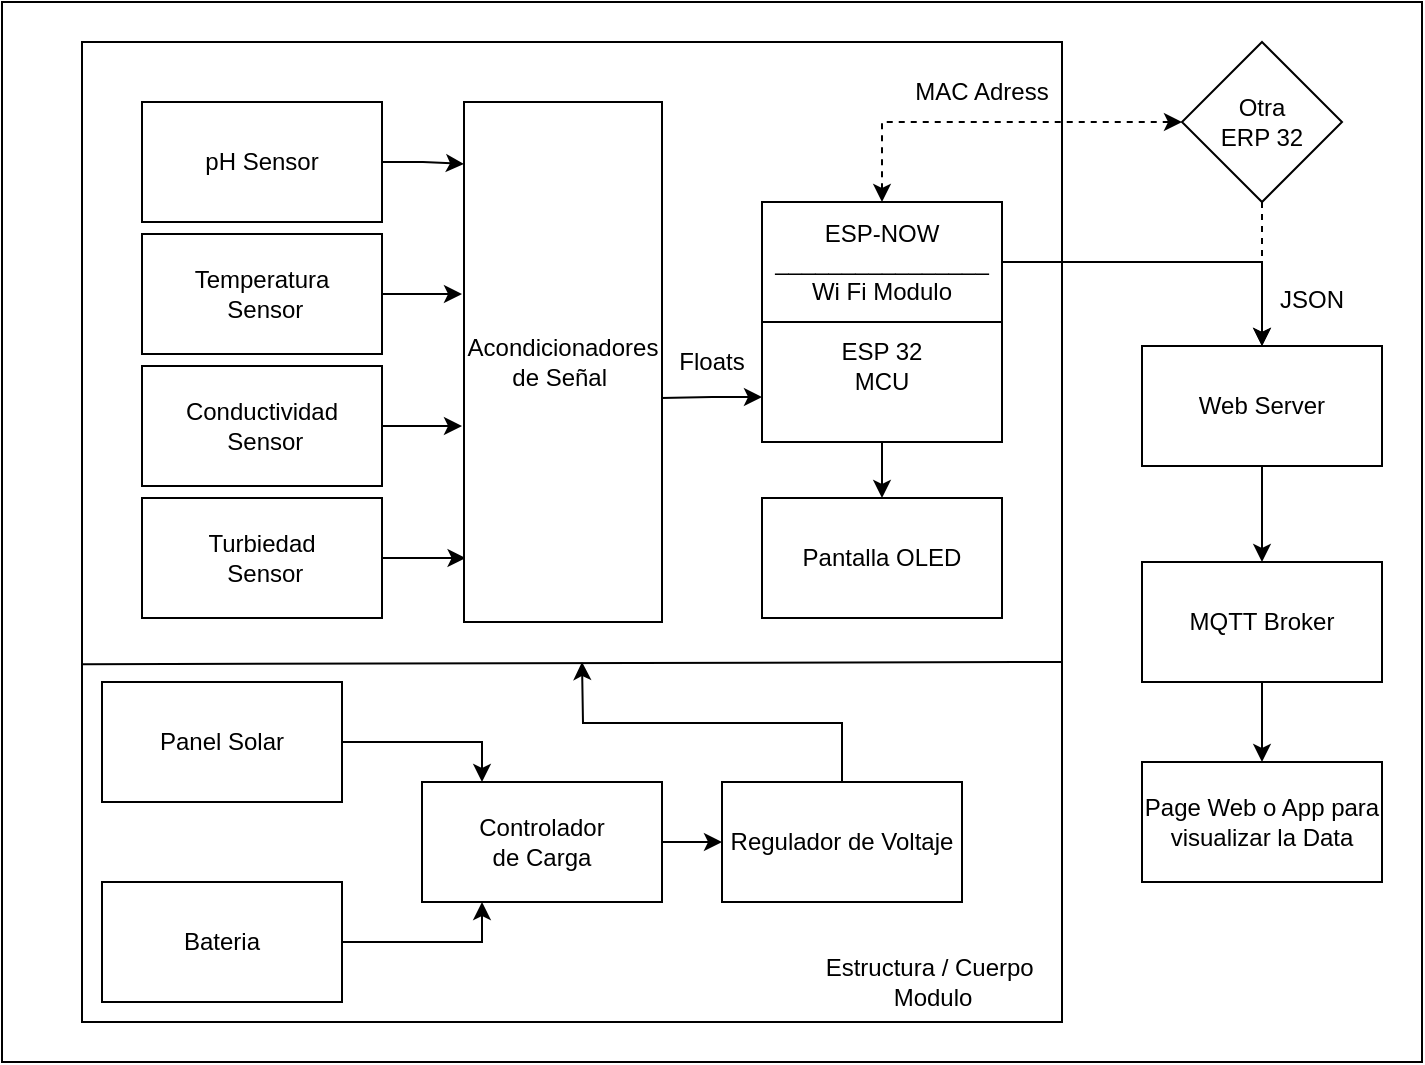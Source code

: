 <mxfile version="21.0.6" type="device"><diagram name="Page-1" id="muADwfQJ-KwBtfUGW1fQ"><mxGraphModel dx="838" dy="474" grid="1" gridSize="10" guides="1" tooltips="1" connect="1" arrows="1" fold="1" page="1" pageScale="1" pageWidth="850" pageHeight="1100" math="0" shadow="0"><root><mxCell id="0"/><mxCell id="1" parent="0"/><mxCell id="wvvUJIljeZmTrqNznHM2-52" value="" style="rounded=0;whiteSpace=wrap;html=1;" vertex="1" parent="1"><mxGeometry x="60" y="190" width="490" height="310" as="geometry"/></mxCell><mxCell id="wvvUJIljeZmTrqNznHM2-42" value="" style="rounded=0;whiteSpace=wrap;html=1;" vertex="1" parent="1"><mxGeometry x="20" y="170" width="710" height="530" as="geometry"/></mxCell><mxCell id="wvvUJIljeZmTrqNznHM2-37" value="" style="rounded=0;whiteSpace=wrap;html=1;" vertex="1" parent="1"><mxGeometry x="60" y="190" width="490" height="490" as="geometry"/></mxCell><mxCell id="wvvUJIljeZmTrqNznHM2-33" style="edgeStyle=orthogonalEdgeStyle;rounded=0;orthogonalLoop=1;jettySize=auto;html=1;exitX=0.5;exitY=1;exitDx=0;exitDy=0;" edge="1" parent="1" source="wvvUJIljeZmTrqNznHM2-1" target="wvvUJIljeZmTrqNznHM2-31"><mxGeometry relative="1" as="geometry"/></mxCell><mxCell id="wvvUJIljeZmTrqNznHM2-49" style="edgeStyle=orthogonalEdgeStyle;rounded=0;orthogonalLoop=1;jettySize=auto;html=1;exitX=0;exitY=0.75;exitDx=0;exitDy=0;entryX=0.996;entryY=0.569;entryDx=0;entryDy=0;entryPerimeter=0;endArrow=none;endFill=0;startArrow=classic;startFill=1;" edge="1" parent="1" source="wvvUJIljeZmTrqNznHM2-1" target="wvvUJIljeZmTrqNznHM2-7"><mxGeometry relative="1" as="geometry"/></mxCell><mxCell id="wvvUJIljeZmTrqNznHM2-1" value="&lt;br&gt;ESP 32&lt;br&gt;MCU" style="rounded=0;whiteSpace=wrap;html=1;" vertex="1" parent="1"><mxGeometry x="400" y="300" width="120" height="90" as="geometry"/></mxCell><mxCell id="wvvUJIljeZmTrqNznHM2-8" style="edgeStyle=orthogonalEdgeStyle;rounded=0;orthogonalLoop=1;jettySize=auto;html=1;entryX=0;entryY=0.119;entryDx=0;entryDy=0;entryPerimeter=0;" edge="1" parent="1" source="wvvUJIljeZmTrqNznHM2-3" target="wvvUJIljeZmTrqNznHM2-7"><mxGeometry relative="1" as="geometry"/></mxCell><mxCell id="wvvUJIljeZmTrqNznHM2-3" value="pH Sensor" style="rounded=0;whiteSpace=wrap;html=1;" vertex="1" parent="1"><mxGeometry x="90" y="220" width="120" height="60" as="geometry"/></mxCell><mxCell id="wvvUJIljeZmTrqNznHM2-9" style="edgeStyle=orthogonalEdgeStyle;rounded=0;orthogonalLoop=1;jettySize=auto;html=1;" edge="1" parent="1" source="wvvUJIljeZmTrqNznHM2-4"><mxGeometry relative="1" as="geometry"><mxPoint x="250" y="316" as="targetPoint"/></mxGeometry></mxCell><mxCell id="wvvUJIljeZmTrqNznHM2-4" value="Temperatura&lt;br&gt;&amp;nbsp;Sensor" style="rounded=0;whiteSpace=wrap;html=1;" vertex="1" parent="1"><mxGeometry x="90" y="286" width="120" height="60" as="geometry"/></mxCell><mxCell id="wvvUJIljeZmTrqNznHM2-11" style="edgeStyle=orthogonalEdgeStyle;rounded=0;orthogonalLoop=1;jettySize=auto;html=1;exitX=1;exitY=0.5;exitDx=0;exitDy=0;" edge="1" parent="1" source="wvvUJIljeZmTrqNznHM2-5"><mxGeometry relative="1" as="geometry"><mxPoint x="250" y="382" as="targetPoint"/></mxGeometry></mxCell><mxCell id="wvvUJIljeZmTrqNznHM2-5" value="Conductividad&lt;br&gt;&amp;nbsp;Sensor" style="rounded=0;whiteSpace=wrap;html=1;" vertex="1" parent="1"><mxGeometry x="90" y="352" width="120" height="60" as="geometry"/></mxCell><mxCell id="wvvUJIljeZmTrqNznHM2-13" style="edgeStyle=orthogonalEdgeStyle;rounded=0;orthogonalLoop=1;jettySize=auto;html=1;exitX=1;exitY=0.5;exitDx=0;exitDy=0;entryX=0.008;entryY=0.877;entryDx=0;entryDy=0;entryPerimeter=0;" edge="1" parent="1" source="wvvUJIljeZmTrqNznHM2-6" target="wvvUJIljeZmTrqNznHM2-7"><mxGeometry relative="1" as="geometry"/></mxCell><mxCell id="wvvUJIljeZmTrqNznHM2-6" value="Turbiedad&lt;br&gt;&amp;nbsp;Sensor" style="rounded=0;whiteSpace=wrap;html=1;" vertex="1" parent="1"><mxGeometry x="90" y="418" width="120" height="60" as="geometry"/></mxCell><mxCell id="wvvUJIljeZmTrqNznHM2-7" value="Acondicionadores de Señal&amp;nbsp;" style="rounded=0;whiteSpace=wrap;html=1;" vertex="1" parent="1"><mxGeometry x="251" y="220" width="99" height="260" as="geometry"/></mxCell><mxCell id="wvvUJIljeZmTrqNznHM2-18" style="edgeStyle=orthogonalEdgeStyle;rounded=0;orthogonalLoop=1;jettySize=auto;html=1;exitX=1;exitY=0.5;exitDx=0;exitDy=0;entryX=0.5;entryY=0;entryDx=0;entryDy=0;" edge="1" parent="1" source="wvvUJIljeZmTrqNznHM2-15" target="wvvUJIljeZmTrqNznHM2-19"><mxGeometry relative="1" as="geometry"><mxPoint x="600" y="340" as="targetPoint"/></mxGeometry></mxCell><mxCell id="wvvUJIljeZmTrqNznHM2-47" style="edgeStyle=orthogonalEdgeStyle;rounded=0;orthogonalLoop=1;jettySize=auto;html=1;exitX=0.5;exitY=0;exitDx=0;exitDy=0;startArrow=classic;startFill=1;dashed=1;" edge="1" parent="1" source="wvvUJIljeZmTrqNznHM2-15" target="wvvUJIljeZmTrqNznHM2-45"><mxGeometry relative="1" as="geometry"/></mxCell><mxCell id="wvvUJIljeZmTrqNznHM2-15" value="ESP-NOW&lt;br&gt;________________&lt;br&gt;Wi Fi Modulo" style="rounded=0;whiteSpace=wrap;html=1;" vertex="1" parent="1"><mxGeometry x="400" y="270" width="120" height="60" as="geometry"/></mxCell><mxCell id="wvvUJIljeZmTrqNznHM2-40" style="edgeStyle=orthogonalEdgeStyle;rounded=0;orthogonalLoop=1;jettySize=auto;html=1;exitX=0.5;exitY=1;exitDx=0;exitDy=0;entryX=0.5;entryY=0;entryDx=0;entryDy=0;" edge="1" parent="1" source="wvvUJIljeZmTrqNznHM2-19" target="wvvUJIljeZmTrqNznHM2-39"><mxGeometry relative="1" as="geometry"/></mxCell><mxCell id="wvvUJIljeZmTrqNznHM2-19" value="Web Server" style="rounded=0;whiteSpace=wrap;html=1;" vertex="1" parent="1"><mxGeometry x="590" y="342" width="120" height="60" as="geometry"/></mxCell><mxCell id="wvvUJIljeZmTrqNznHM2-20" value="Page Web o App para visualizar la Data" style="rounded=0;whiteSpace=wrap;html=1;" vertex="1" parent="1"><mxGeometry x="590" y="550" width="120" height="60" as="geometry"/></mxCell><mxCell id="wvvUJIljeZmTrqNznHM2-28" style="edgeStyle=orthogonalEdgeStyle;rounded=0;orthogonalLoop=1;jettySize=auto;html=1;exitX=1;exitY=0.5;exitDx=0;exitDy=0;entryX=0.25;entryY=0;entryDx=0;entryDy=0;" edge="1" parent="1" source="wvvUJIljeZmTrqNznHM2-22" target="wvvUJIljeZmTrqNznHM2-24"><mxGeometry relative="1" as="geometry"/></mxCell><mxCell id="wvvUJIljeZmTrqNznHM2-22" value="Panel Solar" style="rounded=0;whiteSpace=wrap;html=1;" vertex="1" parent="1"><mxGeometry x="70" y="510" width="120" height="60" as="geometry"/></mxCell><mxCell id="wvvUJIljeZmTrqNznHM2-27" style="edgeStyle=orthogonalEdgeStyle;rounded=0;orthogonalLoop=1;jettySize=auto;html=1;exitX=1;exitY=0.5;exitDx=0;exitDy=0;entryX=0.25;entryY=1;entryDx=0;entryDy=0;" edge="1" parent="1" source="wvvUJIljeZmTrqNznHM2-23" target="wvvUJIljeZmTrqNznHM2-24"><mxGeometry relative="1" as="geometry"/></mxCell><mxCell id="wvvUJIljeZmTrqNznHM2-23" value="Bateria" style="rounded=0;whiteSpace=wrap;html=1;" vertex="1" parent="1"><mxGeometry x="70" y="610" width="120" height="60" as="geometry"/></mxCell><mxCell id="wvvUJIljeZmTrqNznHM2-29" style="edgeStyle=orthogonalEdgeStyle;rounded=0;orthogonalLoop=1;jettySize=auto;html=1;exitX=1;exitY=0.5;exitDx=0;exitDy=0;entryX=0;entryY=0.5;entryDx=0;entryDy=0;" edge="1" parent="1" source="wvvUJIljeZmTrqNznHM2-24" target="wvvUJIljeZmTrqNznHM2-26"><mxGeometry relative="1" as="geometry"/></mxCell><mxCell id="wvvUJIljeZmTrqNznHM2-24" value="Controlador &lt;br&gt;de Carga" style="rounded=0;whiteSpace=wrap;html=1;" vertex="1" parent="1"><mxGeometry x="230" y="560" width="120" height="60" as="geometry"/></mxCell><mxCell id="wvvUJIljeZmTrqNznHM2-57" style="edgeStyle=orthogonalEdgeStyle;rounded=0;orthogonalLoop=1;jettySize=auto;html=1;exitX=0.5;exitY=0;exitDx=0;exitDy=0;" edge="1" parent="1" source="wvvUJIljeZmTrqNznHM2-26"><mxGeometry relative="1" as="geometry"><mxPoint x="310" y="500" as="targetPoint"/></mxGeometry></mxCell><mxCell id="wvvUJIljeZmTrqNznHM2-26" value="Regulador de Voltaje" style="rounded=0;whiteSpace=wrap;html=1;" vertex="1" parent="1"><mxGeometry x="380" y="560" width="120" height="60" as="geometry"/></mxCell><mxCell id="wvvUJIljeZmTrqNznHM2-31" value="Pantalla OLED" style="rounded=0;whiteSpace=wrap;html=1;" vertex="1" parent="1"><mxGeometry x="400" y="418" width="120" height="60" as="geometry"/></mxCell><mxCell id="wvvUJIljeZmTrqNznHM2-38" value="Estructura / Cuerpo&amp;nbsp;&lt;br&gt;Modulo" style="text;html=1;align=center;verticalAlign=middle;resizable=0;points=[];autosize=1;strokeColor=none;fillColor=none;" vertex="1" parent="1"><mxGeometry x="420" y="640" width="130" height="40" as="geometry"/></mxCell><mxCell id="wvvUJIljeZmTrqNznHM2-41" style="edgeStyle=orthogonalEdgeStyle;rounded=0;orthogonalLoop=1;jettySize=auto;html=1;exitX=0.5;exitY=1;exitDx=0;exitDy=0;entryX=0.5;entryY=0;entryDx=0;entryDy=0;" edge="1" parent="1" source="wvvUJIljeZmTrqNznHM2-39" target="wvvUJIljeZmTrqNznHM2-20"><mxGeometry relative="1" as="geometry"/></mxCell><mxCell id="wvvUJIljeZmTrqNznHM2-39" value="MQTT Broker" style="rounded=0;whiteSpace=wrap;html=1;" vertex="1" parent="1"><mxGeometry x="590" y="450" width="120" height="60" as="geometry"/></mxCell><mxCell id="wvvUJIljeZmTrqNznHM2-43" value="JSON" style="text;html=1;strokeColor=none;fillColor=none;align=center;verticalAlign=middle;whiteSpace=wrap;rounded=0;" vertex="1" parent="1"><mxGeometry x="645" y="304" width="60" height="30" as="geometry"/></mxCell><mxCell id="wvvUJIljeZmTrqNznHM2-46" style="edgeStyle=orthogonalEdgeStyle;rounded=0;orthogonalLoop=1;jettySize=auto;html=1;exitX=0.5;exitY=1;exitDx=0;exitDy=0;dashed=1;" edge="1" parent="1" source="wvvUJIljeZmTrqNznHM2-45" target="wvvUJIljeZmTrqNznHM2-19"><mxGeometry relative="1" as="geometry"/></mxCell><mxCell id="wvvUJIljeZmTrqNznHM2-45" value="Otra&lt;br&gt;ERP 32" style="rhombus;whiteSpace=wrap;html=1;" vertex="1" parent="1"><mxGeometry x="610" y="190" width="80" height="80" as="geometry"/></mxCell><mxCell id="wvvUJIljeZmTrqNznHM2-48" value="MAC Adress" style="text;html=1;strokeColor=none;fillColor=none;align=center;verticalAlign=middle;whiteSpace=wrap;rounded=0;" vertex="1" parent="1"><mxGeometry x="470" y="200" width="80" height="30" as="geometry"/></mxCell><mxCell id="wvvUJIljeZmTrqNznHM2-50" value="Floats" style="text;html=1;strokeColor=none;fillColor=none;align=center;verticalAlign=middle;whiteSpace=wrap;rounded=0;" vertex="1" parent="1"><mxGeometry x="345" y="335" width="60" height="30" as="geometry"/></mxCell><mxCell id="wvvUJIljeZmTrqNznHM2-56" value="" style="endArrow=none;html=1;rounded=0;entryX=1;entryY=0.612;entryDx=0;entryDy=0;entryPerimeter=0;" edge="1" parent="1"><mxGeometry width="50" height="50" relative="1" as="geometry"><mxPoint x="60" y="501.12" as="sourcePoint"/><mxPoint x="550" y="500" as="targetPoint"/></mxGeometry></mxCell></root></mxGraphModel></diagram></mxfile>